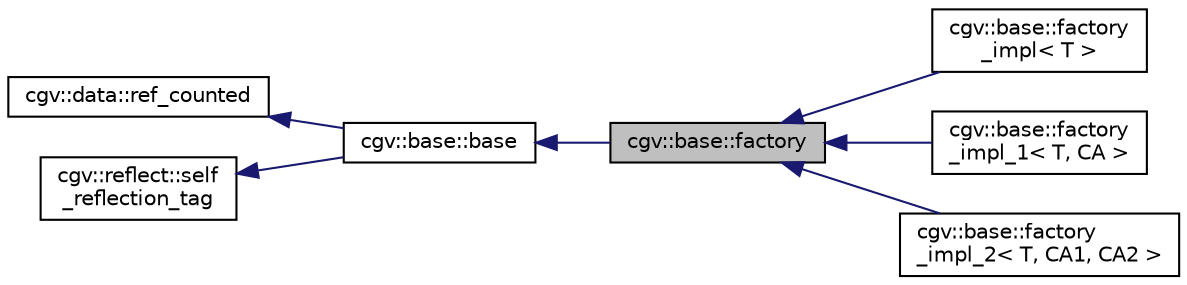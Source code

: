digraph "cgv::base::factory"
{
  bgcolor="transparent";
  edge [fontname="Helvetica",fontsize="10",labelfontname="Helvetica",labelfontsize="10"];
  node [fontname="Helvetica",fontsize="10",shape=record];
  rankdir="LR";
  Node1 [label="cgv::base::factory",height=0.2,width=0.4,color="black", fillcolor="grey75", style="filled", fontcolor="black"];
  Node2 -> Node1 [dir="back",color="midnightblue",fontsize="10",style="solid",fontname="Helvetica"];
  Node2 [label="cgv::base::base",height=0.2,width=0.4,color="black",URL="$a00019.html"];
  Node3 -> Node2 [dir="back",color="midnightblue",fontsize="10",style="solid",fontname="Helvetica"];
  Node3 [label="cgv::data::ref_counted",height=0.2,width=0.4,color="black",URL="$a00074.html"];
  Node4 -> Node2 [dir="back",color="midnightblue",fontsize="10",style="solid",fontname="Helvetica"];
  Node4 [label="cgv::reflect::self\l_reflection_tag",height=0.2,width=0.4,color="black",URL="$a00220.html",tooltip="Derive from this class to announce implementation of the method self_reflect. "];
  Node1 -> Node5 [dir="back",color="midnightblue",fontsize="10",style="solid",fontname="Helvetica"];
  Node5 [label="cgv::base::factory\l_impl\< T \>",height=0.2,width=0.4,color="black",URL="$a00028.html",tooltip="implementation of factory for objects of type T using the standard constructor "];
  Node1 -> Node6 [dir="back",color="midnightblue",fontsize="10",style="solid",fontname="Helvetica"];
  Node6 [label="cgv::base::factory\l_impl_1\< T, CA \>",height=0.2,width=0.4,color="black",URL="$a00029.html",tooltip="implementation of factory for objects of type T using a constructor with one argument of type CA ..."];
  Node1 -> Node7 [dir="back",color="midnightblue",fontsize="10",style="solid",fontname="Helvetica"];
  Node7 [label="cgv::base::factory\l_impl_2\< T, CA1, CA2 \>",height=0.2,width=0.4,color="black",URL="$a00030.html",tooltip="implementation of factory for objects of type T using a constructor with two arguments of types CA1 a..."];
}
